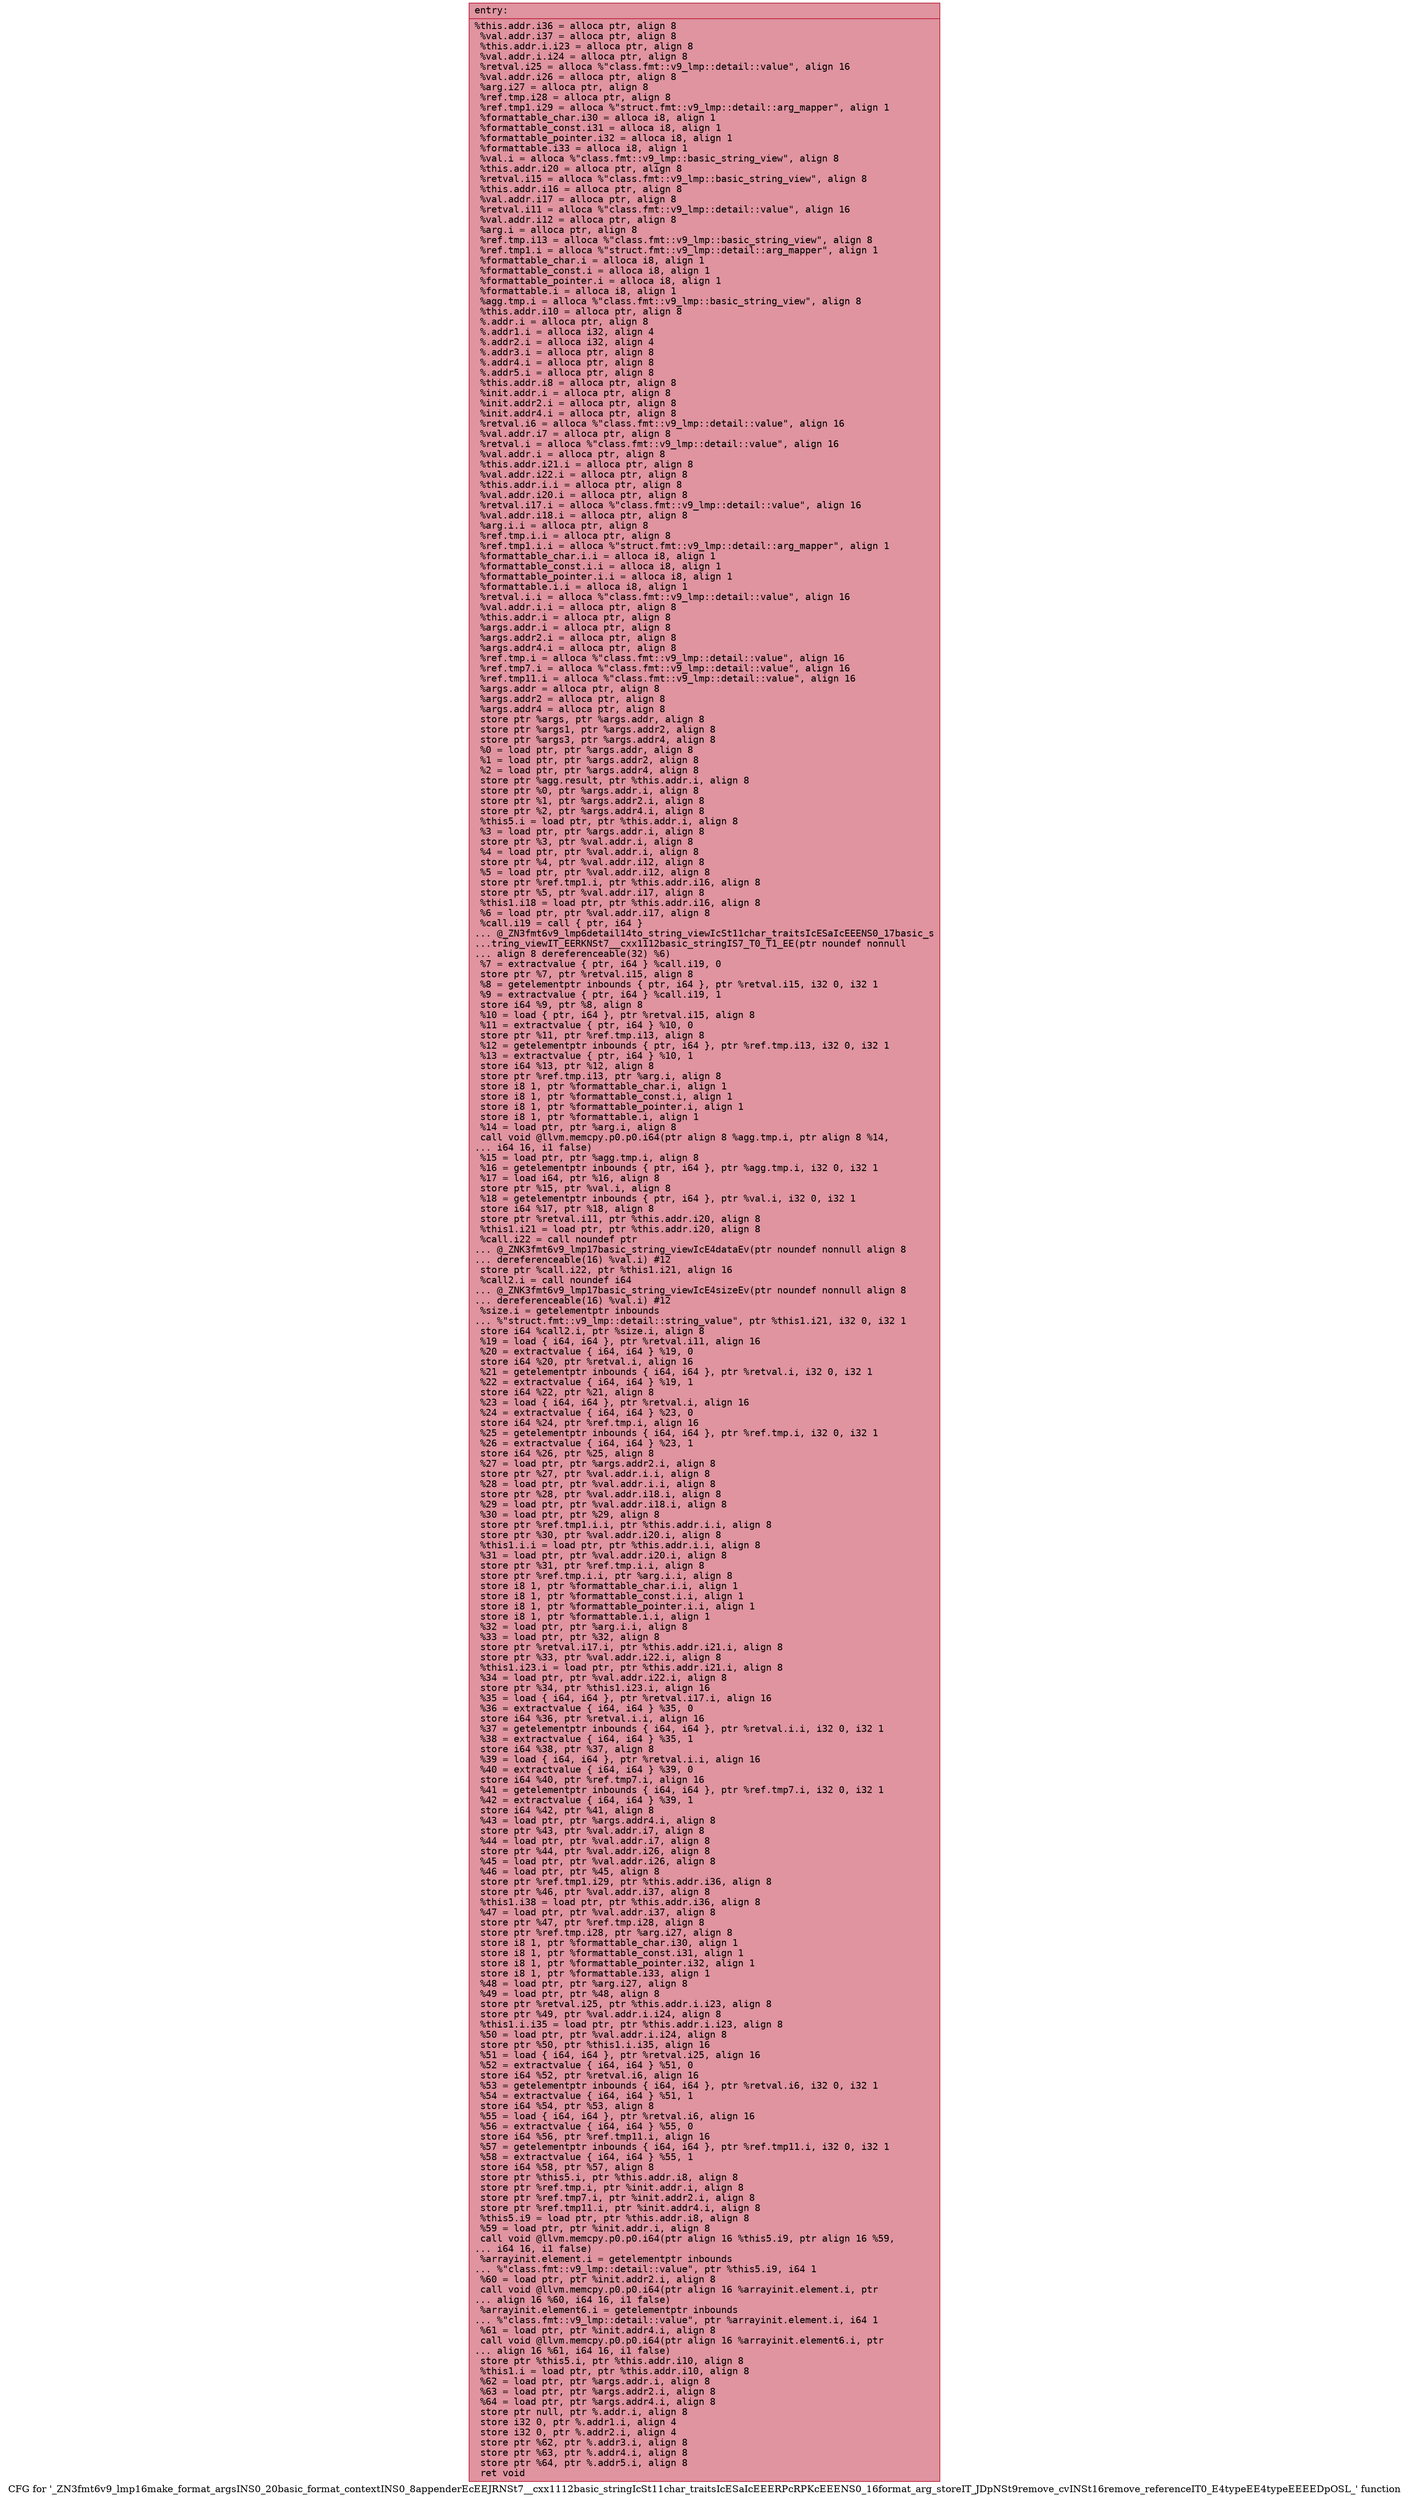 digraph "CFG for '_ZN3fmt6v9_lmp16make_format_argsINS0_20basic_format_contextINS0_8appenderEcEEJRNSt7__cxx1112basic_stringIcSt11char_traitsIcESaIcEEERPcRPKcEEENS0_16format_arg_storeIT_JDpNSt9remove_cvINSt16remove_referenceIT0_E4typeEE4typeEEEEDpOSL_' function" {
	label="CFG for '_ZN3fmt6v9_lmp16make_format_argsINS0_20basic_format_contextINS0_8appenderEcEEJRNSt7__cxx1112basic_stringIcSt11char_traitsIcESaIcEEERPcRPKcEEENS0_16format_arg_storeIT_JDpNSt9remove_cvINSt16remove_referenceIT0_E4typeEE4typeEEEEDpOSL_' function";

	Node0x561f3533ad30 [shape=record,color="#b70d28ff", style=filled, fillcolor="#b70d2870" fontname="Courier",label="{entry:\l|  %this.addr.i36 = alloca ptr, align 8\l  %val.addr.i37 = alloca ptr, align 8\l  %this.addr.i.i23 = alloca ptr, align 8\l  %val.addr.i.i24 = alloca ptr, align 8\l  %retval.i25 = alloca %\"class.fmt::v9_lmp::detail::value\", align 16\l  %val.addr.i26 = alloca ptr, align 8\l  %arg.i27 = alloca ptr, align 8\l  %ref.tmp.i28 = alloca ptr, align 8\l  %ref.tmp1.i29 = alloca %\"struct.fmt::v9_lmp::detail::arg_mapper\", align 1\l  %formattable_char.i30 = alloca i8, align 1\l  %formattable_const.i31 = alloca i8, align 1\l  %formattable_pointer.i32 = alloca i8, align 1\l  %formattable.i33 = alloca i8, align 1\l  %val.i = alloca %\"class.fmt::v9_lmp::basic_string_view\", align 8\l  %this.addr.i20 = alloca ptr, align 8\l  %retval.i15 = alloca %\"class.fmt::v9_lmp::basic_string_view\", align 8\l  %this.addr.i16 = alloca ptr, align 8\l  %val.addr.i17 = alloca ptr, align 8\l  %retval.i11 = alloca %\"class.fmt::v9_lmp::detail::value\", align 16\l  %val.addr.i12 = alloca ptr, align 8\l  %arg.i = alloca ptr, align 8\l  %ref.tmp.i13 = alloca %\"class.fmt::v9_lmp::basic_string_view\", align 8\l  %ref.tmp1.i = alloca %\"struct.fmt::v9_lmp::detail::arg_mapper\", align 1\l  %formattable_char.i = alloca i8, align 1\l  %formattable_const.i = alloca i8, align 1\l  %formattable_pointer.i = alloca i8, align 1\l  %formattable.i = alloca i8, align 1\l  %agg.tmp.i = alloca %\"class.fmt::v9_lmp::basic_string_view\", align 8\l  %this.addr.i10 = alloca ptr, align 8\l  %.addr.i = alloca ptr, align 8\l  %.addr1.i = alloca i32, align 4\l  %.addr2.i = alloca i32, align 4\l  %.addr3.i = alloca ptr, align 8\l  %.addr4.i = alloca ptr, align 8\l  %.addr5.i = alloca ptr, align 8\l  %this.addr.i8 = alloca ptr, align 8\l  %init.addr.i = alloca ptr, align 8\l  %init.addr2.i = alloca ptr, align 8\l  %init.addr4.i = alloca ptr, align 8\l  %retval.i6 = alloca %\"class.fmt::v9_lmp::detail::value\", align 16\l  %val.addr.i7 = alloca ptr, align 8\l  %retval.i = alloca %\"class.fmt::v9_lmp::detail::value\", align 16\l  %val.addr.i = alloca ptr, align 8\l  %this.addr.i21.i = alloca ptr, align 8\l  %val.addr.i22.i = alloca ptr, align 8\l  %this.addr.i.i = alloca ptr, align 8\l  %val.addr.i20.i = alloca ptr, align 8\l  %retval.i17.i = alloca %\"class.fmt::v9_lmp::detail::value\", align 16\l  %val.addr.i18.i = alloca ptr, align 8\l  %arg.i.i = alloca ptr, align 8\l  %ref.tmp.i.i = alloca ptr, align 8\l  %ref.tmp1.i.i = alloca %\"struct.fmt::v9_lmp::detail::arg_mapper\", align 1\l  %formattable_char.i.i = alloca i8, align 1\l  %formattable_const.i.i = alloca i8, align 1\l  %formattable_pointer.i.i = alloca i8, align 1\l  %formattable.i.i = alloca i8, align 1\l  %retval.i.i = alloca %\"class.fmt::v9_lmp::detail::value\", align 16\l  %val.addr.i.i = alloca ptr, align 8\l  %this.addr.i = alloca ptr, align 8\l  %args.addr.i = alloca ptr, align 8\l  %args.addr2.i = alloca ptr, align 8\l  %args.addr4.i = alloca ptr, align 8\l  %ref.tmp.i = alloca %\"class.fmt::v9_lmp::detail::value\", align 16\l  %ref.tmp7.i = alloca %\"class.fmt::v9_lmp::detail::value\", align 16\l  %ref.tmp11.i = alloca %\"class.fmt::v9_lmp::detail::value\", align 16\l  %args.addr = alloca ptr, align 8\l  %args.addr2 = alloca ptr, align 8\l  %args.addr4 = alloca ptr, align 8\l  store ptr %args, ptr %args.addr, align 8\l  store ptr %args1, ptr %args.addr2, align 8\l  store ptr %args3, ptr %args.addr4, align 8\l  %0 = load ptr, ptr %args.addr, align 8\l  %1 = load ptr, ptr %args.addr2, align 8\l  %2 = load ptr, ptr %args.addr4, align 8\l  store ptr %agg.result, ptr %this.addr.i, align 8\l  store ptr %0, ptr %args.addr.i, align 8\l  store ptr %1, ptr %args.addr2.i, align 8\l  store ptr %2, ptr %args.addr4.i, align 8\l  %this5.i = load ptr, ptr %this.addr.i, align 8\l  %3 = load ptr, ptr %args.addr.i, align 8\l  store ptr %3, ptr %val.addr.i, align 8\l  %4 = load ptr, ptr %val.addr.i, align 8\l  store ptr %4, ptr %val.addr.i12, align 8\l  %5 = load ptr, ptr %val.addr.i12, align 8\l  store ptr %ref.tmp1.i, ptr %this.addr.i16, align 8\l  store ptr %5, ptr %val.addr.i17, align 8\l  %this1.i18 = load ptr, ptr %this.addr.i16, align 8\l  %6 = load ptr, ptr %val.addr.i17, align 8\l  %call.i19 = call \{ ptr, i64 \}\l... @_ZN3fmt6v9_lmp6detail14to_string_viewIcSt11char_traitsIcESaIcEEENS0_17basic_s\l...tring_viewIT_EERKNSt7__cxx1112basic_stringIS7_T0_T1_EE(ptr noundef nonnull\l... align 8 dereferenceable(32) %6)\l  %7 = extractvalue \{ ptr, i64 \} %call.i19, 0\l  store ptr %7, ptr %retval.i15, align 8\l  %8 = getelementptr inbounds \{ ptr, i64 \}, ptr %retval.i15, i32 0, i32 1\l  %9 = extractvalue \{ ptr, i64 \} %call.i19, 1\l  store i64 %9, ptr %8, align 8\l  %10 = load \{ ptr, i64 \}, ptr %retval.i15, align 8\l  %11 = extractvalue \{ ptr, i64 \} %10, 0\l  store ptr %11, ptr %ref.tmp.i13, align 8\l  %12 = getelementptr inbounds \{ ptr, i64 \}, ptr %ref.tmp.i13, i32 0, i32 1\l  %13 = extractvalue \{ ptr, i64 \} %10, 1\l  store i64 %13, ptr %12, align 8\l  store ptr %ref.tmp.i13, ptr %arg.i, align 8\l  store i8 1, ptr %formattable_char.i, align 1\l  store i8 1, ptr %formattable_const.i, align 1\l  store i8 1, ptr %formattable_pointer.i, align 1\l  store i8 1, ptr %formattable.i, align 1\l  %14 = load ptr, ptr %arg.i, align 8\l  call void @llvm.memcpy.p0.p0.i64(ptr align 8 %agg.tmp.i, ptr align 8 %14,\l... i64 16, i1 false)\l  %15 = load ptr, ptr %agg.tmp.i, align 8\l  %16 = getelementptr inbounds \{ ptr, i64 \}, ptr %agg.tmp.i, i32 0, i32 1\l  %17 = load i64, ptr %16, align 8\l  store ptr %15, ptr %val.i, align 8\l  %18 = getelementptr inbounds \{ ptr, i64 \}, ptr %val.i, i32 0, i32 1\l  store i64 %17, ptr %18, align 8\l  store ptr %retval.i11, ptr %this.addr.i20, align 8\l  %this1.i21 = load ptr, ptr %this.addr.i20, align 8\l  %call.i22 = call noundef ptr\l... @_ZNK3fmt6v9_lmp17basic_string_viewIcE4dataEv(ptr noundef nonnull align 8\l... dereferenceable(16) %val.i) #12\l  store ptr %call.i22, ptr %this1.i21, align 16\l  %call2.i = call noundef i64\l... @_ZNK3fmt6v9_lmp17basic_string_viewIcE4sizeEv(ptr noundef nonnull align 8\l... dereferenceable(16) %val.i) #12\l  %size.i = getelementptr inbounds\l... %\"struct.fmt::v9_lmp::detail::string_value\", ptr %this1.i21, i32 0, i32 1\l  store i64 %call2.i, ptr %size.i, align 8\l  %19 = load \{ i64, i64 \}, ptr %retval.i11, align 16\l  %20 = extractvalue \{ i64, i64 \} %19, 0\l  store i64 %20, ptr %retval.i, align 16\l  %21 = getelementptr inbounds \{ i64, i64 \}, ptr %retval.i, i32 0, i32 1\l  %22 = extractvalue \{ i64, i64 \} %19, 1\l  store i64 %22, ptr %21, align 8\l  %23 = load \{ i64, i64 \}, ptr %retval.i, align 16\l  %24 = extractvalue \{ i64, i64 \} %23, 0\l  store i64 %24, ptr %ref.tmp.i, align 16\l  %25 = getelementptr inbounds \{ i64, i64 \}, ptr %ref.tmp.i, i32 0, i32 1\l  %26 = extractvalue \{ i64, i64 \} %23, 1\l  store i64 %26, ptr %25, align 8\l  %27 = load ptr, ptr %args.addr2.i, align 8\l  store ptr %27, ptr %val.addr.i.i, align 8\l  %28 = load ptr, ptr %val.addr.i.i, align 8\l  store ptr %28, ptr %val.addr.i18.i, align 8\l  %29 = load ptr, ptr %val.addr.i18.i, align 8\l  %30 = load ptr, ptr %29, align 8\l  store ptr %ref.tmp1.i.i, ptr %this.addr.i.i, align 8\l  store ptr %30, ptr %val.addr.i20.i, align 8\l  %this1.i.i = load ptr, ptr %this.addr.i.i, align 8\l  %31 = load ptr, ptr %val.addr.i20.i, align 8\l  store ptr %31, ptr %ref.tmp.i.i, align 8\l  store ptr %ref.tmp.i.i, ptr %arg.i.i, align 8\l  store i8 1, ptr %formattable_char.i.i, align 1\l  store i8 1, ptr %formattable_const.i.i, align 1\l  store i8 1, ptr %formattable_pointer.i.i, align 1\l  store i8 1, ptr %formattable.i.i, align 1\l  %32 = load ptr, ptr %arg.i.i, align 8\l  %33 = load ptr, ptr %32, align 8\l  store ptr %retval.i17.i, ptr %this.addr.i21.i, align 8\l  store ptr %33, ptr %val.addr.i22.i, align 8\l  %this1.i23.i = load ptr, ptr %this.addr.i21.i, align 8\l  %34 = load ptr, ptr %val.addr.i22.i, align 8\l  store ptr %34, ptr %this1.i23.i, align 16\l  %35 = load \{ i64, i64 \}, ptr %retval.i17.i, align 16\l  %36 = extractvalue \{ i64, i64 \} %35, 0\l  store i64 %36, ptr %retval.i.i, align 16\l  %37 = getelementptr inbounds \{ i64, i64 \}, ptr %retval.i.i, i32 0, i32 1\l  %38 = extractvalue \{ i64, i64 \} %35, 1\l  store i64 %38, ptr %37, align 8\l  %39 = load \{ i64, i64 \}, ptr %retval.i.i, align 16\l  %40 = extractvalue \{ i64, i64 \} %39, 0\l  store i64 %40, ptr %ref.tmp7.i, align 16\l  %41 = getelementptr inbounds \{ i64, i64 \}, ptr %ref.tmp7.i, i32 0, i32 1\l  %42 = extractvalue \{ i64, i64 \} %39, 1\l  store i64 %42, ptr %41, align 8\l  %43 = load ptr, ptr %args.addr4.i, align 8\l  store ptr %43, ptr %val.addr.i7, align 8\l  %44 = load ptr, ptr %val.addr.i7, align 8\l  store ptr %44, ptr %val.addr.i26, align 8\l  %45 = load ptr, ptr %val.addr.i26, align 8\l  %46 = load ptr, ptr %45, align 8\l  store ptr %ref.tmp1.i29, ptr %this.addr.i36, align 8\l  store ptr %46, ptr %val.addr.i37, align 8\l  %this1.i38 = load ptr, ptr %this.addr.i36, align 8\l  %47 = load ptr, ptr %val.addr.i37, align 8\l  store ptr %47, ptr %ref.tmp.i28, align 8\l  store ptr %ref.tmp.i28, ptr %arg.i27, align 8\l  store i8 1, ptr %formattable_char.i30, align 1\l  store i8 1, ptr %formattable_const.i31, align 1\l  store i8 1, ptr %formattable_pointer.i32, align 1\l  store i8 1, ptr %formattable.i33, align 1\l  %48 = load ptr, ptr %arg.i27, align 8\l  %49 = load ptr, ptr %48, align 8\l  store ptr %retval.i25, ptr %this.addr.i.i23, align 8\l  store ptr %49, ptr %val.addr.i.i24, align 8\l  %this1.i.i35 = load ptr, ptr %this.addr.i.i23, align 8\l  %50 = load ptr, ptr %val.addr.i.i24, align 8\l  store ptr %50, ptr %this1.i.i35, align 16\l  %51 = load \{ i64, i64 \}, ptr %retval.i25, align 16\l  %52 = extractvalue \{ i64, i64 \} %51, 0\l  store i64 %52, ptr %retval.i6, align 16\l  %53 = getelementptr inbounds \{ i64, i64 \}, ptr %retval.i6, i32 0, i32 1\l  %54 = extractvalue \{ i64, i64 \} %51, 1\l  store i64 %54, ptr %53, align 8\l  %55 = load \{ i64, i64 \}, ptr %retval.i6, align 16\l  %56 = extractvalue \{ i64, i64 \} %55, 0\l  store i64 %56, ptr %ref.tmp11.i, align 16\l  %57 = getelementptr inbounds \{ i64, i64 \}, ptr %ref.tmp11.i, i32 0, i32 1\l  %58 = extractvalue \{ i64, i64 \} %55, 1\l  store i64 %58, ptr %57, align 8\l  store ptr %this5.i, ptr %this.addr.i8, align 8\l  store ptr %ref.tmp.i, ptr %init.addr.i, align 8\l  store ptr %ref.tmp7.i, ptr %init.addr2.i, align 8\l  store ptr %ref.tmp11.i, ptr %init.addr4.i, align 8\l  %this5.i9 = load ptr, ptr %this.addr.i8, align 8\l  %59 = load ptr, ptr %init.addr.i, align 8\l  call void @llvm.memcpy.p0.p0.i64(ptr align 16 %this5.i9, ptr align 16 %59,\l... i64 16, i1 false)\l  %arrayinit.element.i = getelementptr inbounds\l... %\"class.fmt::v9_lmp::detail::value\", ptr %this5.i9, i64 1\l  %60 = load ptr, ptr %init.addr2.i, align 8\l  call void @llvm.memcpy.p0.p0.i64(ptr align 16 %arrayinit.element.i, ptr\l... align 16 %60, i64 16, i1 false)\l  %arrayinit.element6.i = getelementptr inbounds\l... %\"class.fmt::v9_lmp::detail::value\", ptr %arrayinit.element.i, i64 1\l  %61 = load ptr, ptr %init.addr4.i, align 8\l  call void @llvm.memcpy.p0.p0.i64(ptr align 16 %arrayinit.element6.i, ptr\l... align 16 %61, i64 16, i1 false)\l  store ptr %this5.i, ptr %this.addr.i10, align 8\l  %this1.i = load ptr, ptr %this.addr.i10, align 8\l  %62 = load ptr, ptr %args.addr.i, align 8\l  %63 = load ptr, ptr %args.addr2.i, align 8\l  %64 = load ptr, ptr %args.addr4.i, align 8\l  store ptr null, ptr %.addr.i, align 8\l  store i32 0, ptr %.addr1.i, align 4\l  store i32 0, ptr %.addr2.i, align 4\l  store ptr %62, ptr %.addr3.i, align 8\l  store ptr %63, ptr %.addr4.i, align 8\l  store ptr %64, ptr %.addr5.i, align 8\l  ret void\l}"];
}
